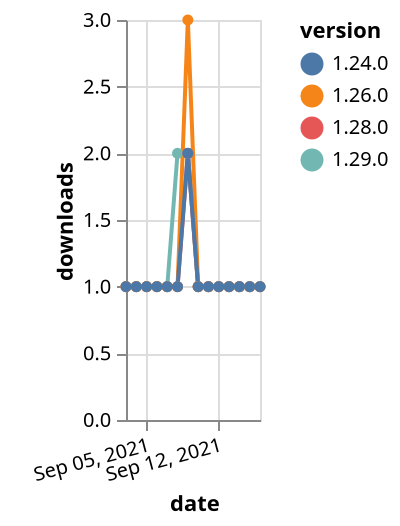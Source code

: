 {"$schema": "https://vega.github.io/schema/vega-lite/v5.json", "description": "A simple bar chart with embedded data.", "data": {"values": [{"date": "2021-09-03", "total": 149, "delta": 1, "version": "1.29.0"}, {"date": "2021-09-04", "total": 150, "delta": 1, "version": "1.29.0"}, {"date": "2021-09-05", "total": 151, "delta": 1, "version": "1.29.0"}, {"date": "2021-09-06", "total": 152, "delta": 1, "version": "1.29.0"}, {"date": "2021-09-07", "total": 153, "delta": 1, "version": "1.29.0"}, {"date": "2021-09-08", "total": 155, "delta": 2, "version": "1.29.0"}, {"date": "2021-09-09", "total": 157, "delta": 2, "version": "1.29.0"}, {"date": "2021-09-10", "total": 158, "delta": 1, "version": "1.29.0"}, {"date": "2021-09-11", "total": 159, "delta": 1, "version": "1.29.0"}, {"date": "2021-09-12", "total": 160, "delta": 1, "version": "1.29.0"}, {"date": "2021-09-13", "total": 161, "delta": 1, "version": "1.29.0"}, {"date": "2021-09-14", "total": 162, "delta": 1, "version": "1.29.0"}, {"date": "2021-09-15", "total": 163, "delta": 1, "version": "1.29.0"}, {"date": "2021-09-16", "total": 164, "delta": 1, "version": "1.29.0"}, {"date": "2021-09-03", "total": 190, "delta": 1, "version": "1.28.0"}, {"date": "2021-09-04", "total": 191, "delta": 1, "version": "1.28.0"}, {"date": "2021-09-05", "total": 192, "delta": 1, "version": "1.28.0"}, {"date": "2021-09-06", "total": 193, "delta": 1, "version": "1.28.0"}, {"date": "2021-09-07", "total": 194, "delta": 1, "version": "1.28.0"}, {"date": "2021-09-08", "total": 195, "delta": 1, "version": "1.28.0"}, {"date": "2021-09-09", "total": 197, "delta": 2, "version": "1.28.0"}, {"date": "2021-09-10", "total": 198, "delta": 1, "version": "1.28.0"}, {"date": "2021-09-11", "total": 199, "delta": 1, "version": "1.28.0"}, {"date": "2021-09-12", "total": 200, "delta": 1, "version": "1.28.0"}, {"date": "2021-09-13", "total": 201, "delta": 1, "version": "1.28.0"}, {"date": "2021-09-14", "total": 202, "delta": 1, "version": "1.28.0"}, {"date": "2021-09-15", "total": 203, "delta": 1, "version": "1.28.0"}, {"date": "2021-09-16", "total": 204, "delta": 1, "version": "1.28.0"}, {"date": "2021-09-03", "total": 324, "delta": 1, "version": "1.26.0"}, {"date": "2021-09-04", "total": 325, "delta": 1, "version": "1.26.0"}, {"date": "2021-09-05", "total": 326, "delta": 1, "version": "1.26.0"}, {"date": "2021-09-06", "total": 327, "delta": 1, "version": "1.26.0"}, {"date": "2021-09-07", "total": 328, "delta": 1, "version": "1.26.0"}, {"date": "2021-09-08", "total": 329, "delta": 1, "version": "1.26.0"}, {"date": "2021-09-09", "total": 332, "delta": 3, "version": "1.26.0"}, {"date": "2021-09-10", "total": 333, "delta": 1, "version": "1.26.0"}, {"date": "2021-09-11", "total": 334, "delta": 1, "version": "1.26.0"}, {"date": "2021-09-12", "total": 335, "delta": 1, "version": "1.26.0"}, {"date": "2021-09-13", "total": 336, "delta": 1, "version": "1.26.0"}, {"date": "2021-09-14", "total": 337, "delta": 1, "version": "1.26.0"}, {"date": "2021-09-15", "total": 338, "delta": 1, "version": "1.26.0"}, {"date": "2021-09-16", "total": 339, "delta": 1, "version": "1.26.0"}, {"date": "2021-09-03", "total": 230, "delta": 1, "version": "1.24.0"}, {"date": "2021-09-04", "total": 231, "delta": 1, "version": "1.24.0"}, {"date": "2021-09-05", "total": 232, "delta": 1, "version": "1.24.0"}, {"date": "2021-09-06", "total": 233, "delta": 1, "version": "1.24.0"}, {"date": "2021-09-07", "total": 234, "delta": 1, "version": "1.24.0"}, {"date": "2021-09-08", "total": 235, "delta": 1, "version": "1.24.0"}, {"date": "2021-09-09", "total": 237, "delta": 2, "version": "1.24.0"}, {"date": "2021-09-10", "total": 238, "delta": 1, "version": "1.24.0"}, {"date": "2021-09-11", "total": 239, "delta": 1, "version": "1.24.0"}, {"date": "2021-09-12", "total": 240, "delta": 1, "version": "1.24.0"}, {"date": "2021-09-13", "total": 241, "delta": 1, "version": "1.24.0"}, {"date": "2021-09-14", "total": 242, "delta": 1, "version": "1.24.0"}, {"date": "2021-09-15", "total": 243, "delta": 1, "version": "1.24.0"}, {"date": "2021-09-16", "total": 244, "delta": 1, "version": "1.24.0"}]}, "width": "container", "mark": {"type": "line", "point": {"filled": true}}, "encoding": {"x": {"field": "date", "type": "temporal", "timeUnit": "yearmonthdate", "title": "date", "axis": {"labelAngle": -15}}, "y": {"field": "delta", "type": "quantitative", "title": "downloads"}, "color": {"field": "version", "type": "nominal"}, "tooltip": {"field": "delta"}}}